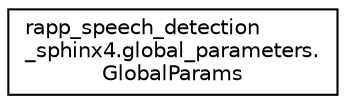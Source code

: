 digraph "Graphical Class Hierarchy"
{
  edge [fontname="Helvetica",fontsize="10",labelfontname="Helvetica",labelfontsize="10"];
  node [fontname="Helvetica",fontsize="10",shape=record];
  rankdir="LR";
  Node1 [label="rapp_speech_detection\l_sphinx4.global_parameters.\lGlobalParams",height=0.2,width=0.4,color="black", fillcolor="white", style="filled",URL="$classrapp__speech__detection__sphinx4_1_1global__parameters_1_1GlobalParams.html",tooltip="Contains global Sphinx parameters. "];
}
